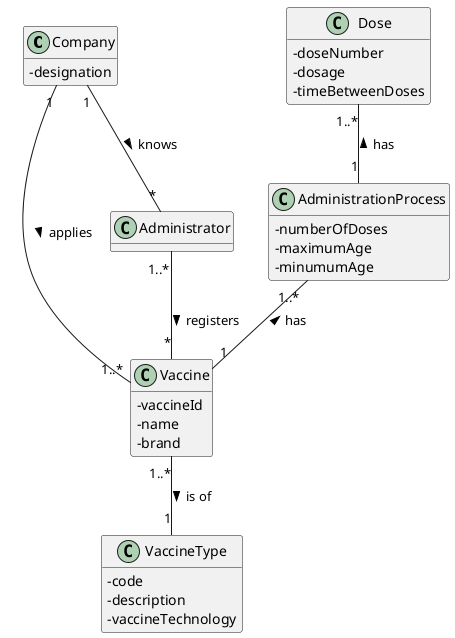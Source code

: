 @startuml
hide methods
skinparam classAttributeIconSize 0

class Company {
-designation
}

class Vaccine {
-vaccineId
-name
-brand
}

class AdministrationProcess {
-numberOfDoses
-maximumAge
-minumumAge
}

class Administrator {}

class Dose {
-doseNumber
-dosage
-timeBetweenDoses
}


class VaccineType {
-code
-description
-vaccineTechnology
}

Company "1" -- "1..*" Vaccine : applies >
Company "1" -- "*" Administrator : knows >
Administrator "1..*" -- "*" Vaccine : registers >
Vaccine "1..*" -- "1" VaccineType : is of >
AdministrationProcess "1..*" -- "1" Vaccine : has <
Dose "1..*" -- "1" AdministrationProcess : has <


@enduml